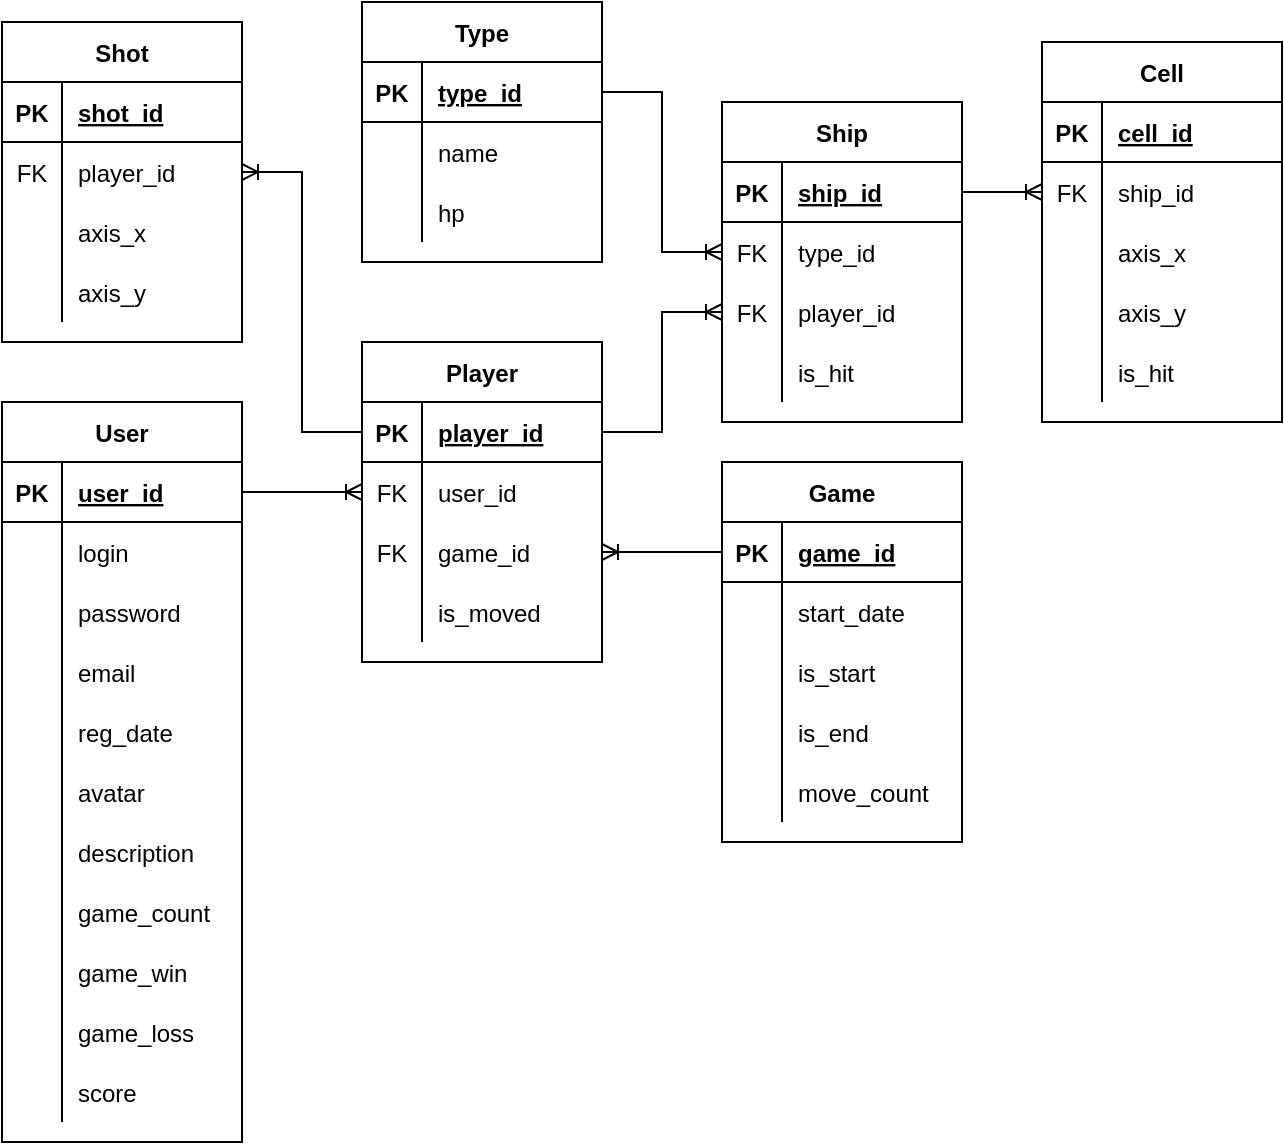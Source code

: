 <mxfile version="20.5.3" type="device"><diagram id="s3Os-HqO2yD-GWhvVBoa" name="Страница 1"><mxGraphModel dx="1422" dy="752" grid="1" gridSize="10" guides="1" tooltips="1" connect="1" arrows="1" fold="1" page="1" pageScale="1" pageWidth="827" pageHeight="1169" math="0" shadow="0"><root><mxCell id="0"/><mxCell id="1" parent="0"/><mxCell id="aZ4T5juPU48GetVAMlvS-1" value="User" style="shape=table;startSize=30;container=1;collapsible=1;childLayout=tableLayout;fixedRows=1;rowLines=0;fontStyle=1;align=center;resizeLast=1;" parent="1" vertex="1"><mxGeometry x="160" y="270" width="120" height="370" as="geometry"/></mxCell><mxCell id="aZ4T5juPU48GetVAMlvS-2" value="" style="shape=tableRow;horizontal=0;startSize=0;swimlaneHead=0;swimlaneBody=0;fillColor=none;collapsible=0;dropTarget=0;points=[[0,0.5],[1,0.5]];portConstraint=eastwest;top=0;left=0;right=0;bottom=1;" parent="aZ4T5juPU48GetVAMlvS-1" vertex="1"><mxGeometry y="30" width="120" height="30" as="geometry"/></mxCell><mxCell id="aZ4T5juPU48GetVAMlvS-3" value="PK" style="shape=partialRectangle;connectable=0;fillColor=none;top=0;left=0;bottom=0;right=0;fontStyle=1;overflow=hidden;" parent="aZ4T5juPU48GetVAMlvS-2" vertex="1"><mxGeometry width="30" height="30" as="geometry"><mxRectangle width="30" height="30" as="alternateBounds"/></mxGeometry></mxCell><mxCell id="aZ4T5juPU48GetVAMlvS-4" value="user_id" style="shape=partialRectangle;connectable=0;fillColor=none;top=0;left=0;bottom=0;right=0;align=left;spacingLeft=6;fontStyle=5;overflow=hidden;" parent="aZ4T5juPU48GetVAMlvS-2" vertex="1"><mxGeometry x="30" width="90" height="30" as="geometry"><mxRectangle width="90" height="30" as="alternateBounds"/></mxGeometry></mxCell><mxCell id="aZ4T5juPU48GetVAMlvS-5" value="" style="shape=tableRow;horizontal=0;startSize=0;swimlaneHead=0;swimlaneBody=0;fillColor=none;collapsible=0;dropTarget=0;points=[[0,0.5],[1,0.5]];portConstraint=eastwest;top=0;left=0;right=0;bottom=0;" parent="aZ4T5juPU48GetVAMlvS-1" vertex="1"><mxGeometry y="60" width="120" height="30" as="geometry"/></mxCell><mxCell id="aZ4T5juPU48GetVAMlvS-6" value="" style="shape=partialRectangle;connectable=0;fillColor=none;top=0;left=0;bottom=0;right=0;editable=1;overflow=hidden;" parent="aZ4T5juPU48GetVAMlvS-5" vertex="1"><mxGeometry width="30" height="30" as="geometry"><mxRectangle width="30" height="30" as="alternateBounds"/></mxGeometry></mxCell><mxCell id="aZ4T5juPU48GetVAMlvS-7" value="login" style="shape=partialRectangle;connectable=0;fillColor=none;top=0;left=0;bottom=0;right=0;align=left;spacingLeft=6;overflow=hidden;" parent="aZ4T5juPU48GetVAMlvS-5" vertex="1"><mxGeometry x="30" width="90" height="30" as="geometry"><mxRectangle width="90" height="30" as="alternateBounds"/></mxGeometry></mxCell><mxCell id="aZ4T5juPU48GetVAMlvS-8" value="" style="shape=tableRow;horizontal=0;startSize=0;swimlaneHead=0;swimlaneBody=0;fillColor=none;collapsible=0;dropTarget=0;points=[[0,0.5],[1,0.5]];portConstraint=eastwest;top=0;left=0;right=0;bottom=0;" parent="aZ4T5juPU48GetVAMlvS-1" vertex="1"><mxGeometry y="90" width="120" height="30" as="geometry"/></mxCell><mxCell id="aZ4T5juPU48GetVAMlvS-9" value="" style="shape=partialRectangle;connectable=0;fillColor=none;top=0;left=0;bottom=0;right=0;editable=1;overflow=hidden;" parent="aZ4T5juPU48GetVAMlvS-8" vertex="1"><mxGeometry width="30" height="30" as="geometry"><mxRectangle width="30" height="30" as="alternateBounds"/></mxGeometry></mxCell><mxCell id="aZ4T5juPU48GetVAMlvS-10" value="password" style="shape=partialRectangle;connectable=0;fillColor=none;top=0;left=0;bottom=0;right=0;align=left;spacingLeft=6;overflow=hidden;" parent="aZ4T5juPU48GetVAMlvS-8" vertex="1"><mxGeometry x="30" width="90" height="30" as="geometry"><mxRectangle width="90" height="30" as="alternateBounds"/></mxGeometry></mxCell><mxCell id="aZ4T5juPU48GetVAMlvS-11" value="" style="shape=tableRow;horizontal=0;startSize=0;swimlaneHead=0;swimlaneBody=0;fillColor=none;collapsible=0;dropTarget=0;points=[[0,0.5],[1,0.5]];portConstraint=eastwest;top=0;left=0;right=0;bottom=0;" parent="aZ4T5juPU48GetVAMlvS-1" vertex="1"><mxGeometry y="120" width="120" height="30" as="geometry"/></mxCell><mxCell id="aZ4T5juPU48GetVAMlvS-12" value="" style="shape=partialRectangle;connectable=0;fillColor=none;top=0;left=0;bottom=0;right=0;editable=1;overflow=hidden;" parent="aZ4T5juPU48GetVAMlvS-11" vertex="1"><mxGeometry width="30" height="30" as="geometry"><mxRectangle width="30" height="30" as="alternateBounds"/></mxGeometry></mxCell><mxCell id="aZ4T5juPU48GetVAMlvS-13" value="email" style="shape=partialRectangle;connectable=0;fillColor=none;top=0;left=0;bottom=0;right=0;align=left;spacingLeft=6;overflow=hidden;" parent="aZ4T5juPU48GetVAMlvS-11" vertex="1"><mxGeometry x="30" width="90" height="30" as="geometry"><mxRectangle width="90" height="30" as="alternateBounds"/></mxGeometry></mxCell><mxCell id="aZ4T5juPU48GetVAMlvS-20" value="" style="shape=tableRow;horizontal=0;startSize=0;swimlaneHead=0;swimlaneBody=0;fillColor=none;collapsible=0;dropTarget=0;points=[[0,0.5],[1,0.5]];portConstraint=eastwest;top=0;left=0;right=0;bottom=0;" parent="aZ4T5juPU48GetVAMlvS-1" vertex="1"><mxGeometry y="150" width="120" height="30" as="geometry"/></mxCell><mxCell id="aZ4T5juPU48GetVAMlvS-21" value="" style="shape=partialRectangle;connectable=0;fillColor=none;top=0;left=0;bottom=0;right=0;editable=1;overflow=hidden;" parent="aZ4T5juPU48GetVAMlvS-20" vertex="1"><mxGeometry width="30" height="30" as="geometry"><mxRectangle width="30" height="30" as="alternateBounds"/></mxGeometry></mxCell><mxCell id="aZ4T5juPU48GetVAMlvS-22" value="reg_date" style="shape=partialRectangle;connectable=0;fillColor=none;top=0;left=0;bottom=0;right=0;align=left;spacingLeft=6;overflow=hidden;" parent="aZ4T5juPU48GetVAMlvS-20" vertex="1"><mxGeometry x="30" width="90" height="30" as="geometry"><mxRectangle width="90" height="30" as="alternateBounds"/></mxGeometry></mxCell><mxCell id="aZ4T5juPU48GetVAMlvS-14" value="" style="shape=tableRow;horizontal=0;startSize=0;swimlaneHead=0;swimlaneBody=0;fillColor=none;collapsible=0;dropTarget=0;points=[[0,0.5],[1,0.5]];portConstraint=eastwest;top=0;left=0;right=0;bottom=0;" parent="aZ4T5juPU48GetVAMlvS-1" vertex="1"><mxGeometry y="180" width="120" height="30" as="geometry"/></mxCell><mxCell id="aZ4T5juPU48GetVAMlvS-15" value="" style="shape=partialRectangle;connectable=0;fillColor=none;top=0;left=0;bottom=0;right=0;editable=1;overflow=hidden;" parent="aZ4T5juPU48GetVAMlvS-14" vertex="1"><mxGeometry width="30" height="30" as="geometry"><mxRectangle width="30" height="30" as="alternateBounds"/></mxGeometry></mxCell><mxCell id="aZ4T5juPU48GetVAMlvS-16" value="avatar" style="shape=partialRectangle;connectable=0;fillColor=none;top=0;left=0;bottom=0;right=0;align=left;spacingLeft=6;overflow=hidden;" parent="aZ4T5juPU48GetVAMlvS-14" vertex="1"><mxGeometry x="30" width="90" height="30" as="geometry"><mxRectangle width="90" height="30" as="alternateBounds"/></mxGeometry></mxCell><mxCell id="aZ4T5juPU48GetVAMlvS-17" value="" style="shape=tableRow;horizontal=0;startSize=0;swimlaneHead=0;swimlaneBody=0;fillColor=none;collapsible=0;dropTarget=0;points=[[0,0.5],[1,0.5]];portConstraint=eastwest;top=0;left=0;right=0;bottom=0;" parent="aZ4T5juPU48GetVAMlvS-1" vertex="1"><mxGeometry y="210" width="120" height="30" as="geometry"/></mxCell><mxCell id="aZ4T5juPU48GetVAMlvS-18" value="" style="shape=partialRectangle;connectable=0;fillColor=none;top=0;left=0;bottom=0;right=0;editable=1;overflow=hidden;" parent="aZ4T5juPU48GetVAMlvS-17" vertex="1"><mxGeometry width="30" height="30" as="geometry"><mxRectangle width="30" height="30" as="alternateBounds"/></mxGeometry></mxCell><mxCell id="aZ4T5juPU48GetVAMlvS-19" value="description" style="shape=partialRectangle;connectable=0;fillColor=none;top=0;left=0;bottom=0;right=0;align=left;spacingLeft=6;overflow=hidden;" parent="aZ4T5juPU48GetVAMlvS-17" vertex="1"><mxGeometry x="30" width="90" height="30" as="geometry"><mxRectangle width="90" height="30" as="alternateBounds"/></mxGeometry></mxCell><mxCell id="aZ4T5juPU48GetVAMlvS-23" value="" style="shape=tableRow;horizontal=0;startSize=0;swimlaneHead=0;swimlaneBody=0;fillColor=none;collapsible=0;dropTarget=0;points=[[0,0.5],[1,0.5]];portConstraint=eastwest;top=0;left=0;right=0;bottom=0;" parent="aZ4T5juPU48GetVAMlvS-1" vertex="1"><mxGeometry y="240" width="120" height="30" as="geometry"/></mxCell><mxCell id="aZ4T5juPU48GetVAMlvS-24" value="" style="shape=partialRectangle;connectable=0;fillColor=none;top=0;left=0;bottom=0;right=0;editable=1;overflow=hidden;" parent="aZ4T5juPU48GetVAMlvS-23" vertex="1"><mxGeometry width="30" height="30" as="geometry"><mxRectangle width="30" height="30" as="alternateBounds"/></mxGeometry></mxCell><mxCell id="aZ4T5juPU48GetVAMlvS-25" value="game_count" style="shape=partialRectangle;connectable=0;fillColor=none;top=0;left=0;bottom=0;right=0;align=left;spacingLeft=6;overflow=hidden;" parent="aZ4T5juPU48GetVAMlvS-23" vertex="1"><mxGeometry x="30" width="90" height="30" as="geometry"><mxRectangle width="90" height="30" as="alternateBounds"/></mxGeometry></mxCell><mxCell id="aZ4T5juPU48GetVAMlvS-26" value="" style="shape=tableRow;horizontal=0;startSize=0;swimlaneHead=0;swimlaneBody=0;fillColor=none;collapsible=0;dropTarget=0;points=[[0,0.5],[1,0.5]];portConstraint=eastwest;top=0;left=0;right=0;bottom=0;" parent="aZ4T5juPU48GetVAMlvS-1" vertex="1"><mxGeometry y="270" width="120" height="30" as="geometry"/></mxCell><mxCell id="aZ4T5juPU48GetVAMlvS-27" value="" style="shape=partialRectangle;connectable=0;fillColor=none;top=0;left=0;bottom=0;right=0;editable=1;overflow=hidden;" parent="aZ4T5juPU48GetVAMlvS-26" vertex="1"><mxGeometry width="30" height="30" as="geometry"><mxRectangle width="30" height="30" as="alternateBounds"/></mxGeometry></mxCell><mxCell id="aZ4T5juPU48GetVAMlvS-28" value="game_win" style="shape=partialRectangle;connectable=0;fillColor=none;top=0;left=0;bottom=0;right=0;align=left;spacingLeft=6;overflow=hidden;" parent="aZ4T5juPU48GetVAMlvS-26" vertex="1"><mxGeometry x="30" width="90" height="30" as="geometry"><mxRectangle width="90" height="30" as="alternateBounds"/></mxGeometry></mxCell><mxCell id="aZ4T5juPU48GetVAMlvS-29" value="" style="shape=tableRow;horizontal=0;startSize=0;swimlaneHead=0;swimlaneBody=0;fillColor=none;collapsible=0;dropTarget=0;points=[[0,0.5],[1,0.5]];portConstraint=eastwest;top=0;left=0;right=0;bottom=0;" parent="aZ4T5juPU48GetVAMlvS-1" vertex="1"><mxGeometry y="300" width="120" height="30" as="geometry"/></mxCell><mxCell id="aZ4T5juPU48GetVAMlvS-30" value="" style="shape=partialRectangle;connectable=0;fillColor=none;top=0;left=0;bottom=0;right=0;editable=1;overflow=hidden;" parent="aZ4T5juPU48GetVAMlvS-29" vertex="1"><mxGeometry width="30" height="30" as="geometry"><mxRectangle width="30" height="30" as="alternateBounds"/></mxGeometry></mxCell><mxCell id="aZ4T5juPU48GetVAMlvS-31" value="game_loss" style="shape=partialRectangle;connectable=0;fillColor=none;top=0;left=0;bottom=0;right=0;align=left;spacingLeft=6;overflow=hidden;" parent="aZ4T5juPU48GetVAMlvS-29" vertex="1"><mxGeometry x="30" width="90" height="30" as="geometry"><mxRectangle width="90" height="30" as="alternateBounds"/></mxGeometry></mxCell><mxCell id="aZ4T5juPU48GetVAMlvS-32" value="" style="shape=tableRow;horizontal=0;startSize=0;swimlaneHead=0;swimlaneBody=0;fillColor=none;collapsible=0;dropTarget=0;points=[[0,0.5],[1,0.5]];portConstraint=eastwest;top=0;left=0;right=0;bottom=0;" parent="aZ4T5juPU48GetVAMlvS-1" vertex="1"><mxGeometry y="330" width="120" height="30" as="geometry"/></mxCell><mxCell id="aZ4T5juPU48GetVAMlvS-33" value="" style="shape=partialRectangle;connectable=0;fillColor=none;top=0;left=0;bottom=0;right=0;editable=1;overflow=hidden;" parent="aZ4T5juPU48GetVAMlvS-32" vertex="1"><mxGeometry width="30" height="30" as="geometry"><mxRectangle width="30" height="30" as="alternateBounds"/></mxGeometry></mxCell><mxCell id="aZ4T5juPU48GetVAMlvS-34" value="score" style="shape=partialRectangle;connectable=0;fillColor=none;top=0;left=0;bottom=0;right=0;align=left;spacingLeft=6;overflow=hidden;" parent="aZ4T5juPU48GetVAMlvS-32" vertex="1"><mxGeometry x="30" width="90" height="30" as="geometry"><mxRectangle width="90" height="30" as="alternateBounds"/></mxGeometry></mxCell><mxCell id="aZ4T5juPU48GetVAMlvS-41" value="Game" style="shape=table;startSize=30;container=1;collapsible=1;childLayout=tableLayout;fixedRows=1;rowLines=0;fontStyle=1;align=center;resizeLast=1;" parent="1" vertex="1"><mxGeometry x="520" y="300" width="120" height="190" as="geometry"/></mxCell><mxCell id="aZ4T5juPU48GetVAMlvS-42" value="" style="shape=tableRow;horizontal=0;startSize=0;swimlaneHead=0;swimlaneBody=0;fillColor=none;collapsible=0;dropTarget=0;points=[[0,0.5],[1,0.5]];portConstraint=eastwest;top=0;left=0;right=0;bottom=1;" parent="aZ4T5juPU48GetVAMlvS-41" vertex="1"><mxGeometry y="30" width="120" height="30" as="geometry"/></mxCell><mxCell id="aZ4T5juPU48GetVAMlvS-43" value="PK" style="shape=partialRectangle;connectable=0;fillColor=none;top=0;left=0;bottom=0;right=0;fontStyle=1;overflow=hidden;" parent="aZ4T5juPU48GetVAMlvS-42" vertex="1"><mxGeometry width="30" height="30" as="geometry"><mxRectangle width="30" height="30" as="alternateBounds"/></mxGeometry></mxCell><mxCell id="aZ4T5juPU48GetVAMlvS-44" value="game_id" style="shape=partialRectangle;connectable=0;fillColor=none;top=0;left=0;bottom=0;right=0;align=left;spacingLeft=6;fontStyle=5;overflow=hidden;" parent="aZ4T5juPU48GetVAMlvS-42" vertex="1"><mxGeometry x="30" width="90" height="30" as="geometry"><mxRectangle width="90" height="30" as="alternateBounds"/></mxGeometry></mxCell><mxCell id="aZ4T5juPU48GetVAMlvS-45" value="" style="shape=tableRow;horizontal=0;startSize=0;swimlaneHead=0;swimlaneBody=0;fillColor=none;collapsible=0;dropTarget=0;points=[[0,0.5],[1,0.5]];portConstraint=eastwest;top=0;left=0;right=0;bottom=0;" parent="aZ4T5juPU48GetVAMlvS-41" vertex="1"><mxGeometry y="60" width="120" height="30" as="geometry"/></mxCell><mxCell id="aZ4T5juPU48GetVAMlvS-46" value="" style="shape=partialRectangle;connectable=0;fillColor=none;top=0;left=0;bottom=0;right=0;editable=1;overflow=hidden;" parent="aZ4T5juPU48GetVAMlvS-45" vertex="1"><mxGeometry width="30" height="30" as="geometry"><mxRectangle width="30" height="30" as="alternateBounds"/></mxGeometry></mxCell><mxCell id="aZ4T5juPU48GetVAMlvS-47" value="start_date" style="shape=partialRectangle;connectable=0;fillColor=none;top=0;left=0;bottom=0;right=0;align=left;spacingLeft=6;overflow=hidden;" parent="aZ4T5juPU48GetVAMlvS-45" vertex="1"><mxGeometry x="30" width="90" height="30" as="geometry"><mxRectangle width="90" height="30" as="alternateBounds"/></mxGeometry></mxCell><mxCell id="cAni9nfNzKdTfFR3JqE5-1" value="" style="shape=tableRow;horizontal=0;startSize=0;swimlaneHead=0;swimlaneBody=0;fillColor=none;collapsible=0;dropTarget=0;points=[[0,0.5],[1,0.5]];portConstraint=eastwest;top=0;left=0;right=0;bottom=0;" vertex="1" parent="aZ4T5juPU48GetVAMlvS-41"><mxGeometry y="90" width="120" height="30" as="geometry"/></mxCell><mxCell id="cAni9nfNzKdTfFR3JqE5-2" value="" style="shape=partialRectangle;connectable=0;fillColor=none;top=0;left=0;bottom=0;right=0;editable=1;overflow=hidden;" vertex="1" parent="cAni9nfNzKdTfFR3JqE5-1"><mxGeometry width="30" height="30" as="geometry"><mxRectangle width="30" height="30" as="alternateBounds"/></mxGeometry></mxCell><mxCell id="cAni9nfNzKdTfFR3JqE5-3" value="is_start" style="shape=partialRectangle;connectable=0;fillColor=none;top=0;left=0;bottom=0;right=0;align=left;spacingLeft=6;overflow=hidden;" vertex="1" parent="cAni9nfNzKdTfFR3JqE5-1"><mxGeometry x="30" width="90" height="30" as="geometry"><mxRectangle width="90" height="30" as="alternateBounds"/></mxGeometry></mxCell><mxCell id="cAni9nfNzKdTfFR3JqE5-4" value="" style="shape=tableRow;horizontal=0;startSize=0;swimlaneHead=0;swimlaneBody=0;fillColor=none;collapsible=0;dropTarget=0;points=[[0,0.5],[1,0.5]];portConstraint=eastwest;top=0;left=0;right=0;bottom=0;" vertex="1" parent="aZ4T5juPU48GetVAMlvS-41"><mxGeometry y="120" width="120" height="30" as="geometry"/></mxCell><mxCell id="cAni9nfNzKdTfFR3JqE5-5" value="" style="shape=partialRectangle;connectable=0;fillColor=none;top=0;left=0;bottom=0;right=0;editable=1;overflow=hidden;" vertex="1" parent="cAni9nfNzKdTfFR3JqE5-4"><mxGeometry width="30" height="30" as="geometry"><mxRectangle width="30" height="30" as="alternateBounds"/></mxGeometry></mxCell><mxCell id="cAni9nfNzKdTfFR3JqE5-6" value="is_end" style="shape=partialRectangle;connectable=0;fillColor=none;top=0;left=0;bottom=0;right=0;align=left;spacingLeft=6;overflow=hidden;" vertex="1" parent="cAni9nfNzKdTfFR3JqE5-4"><mxGeometry x="30" width="90" height="30" as="geometry"><mxRectangle width="90" height="30" as="alternateBounds"/></mxGeometry></mxCell><mxCell id="aZ4T5juPU48GetVAMlvS-48" value="" style="shape=tableRow;horizontal=0;startSize=0;swimlaneHead=0;swimlaneBody=0;fillColor=none;collapsible=0;dropTarget=0;points=[[0,0.5],[1,0.5]];portConstraint=eastwest;top=0;left=0;right=0;bottom=0;" parent="aZ4T5juPU48GetVAMlvS-41" vertex="1"><mxGeometry y="150" width="120" height="30" as="geometry"/></mxCell><mxCell id="aZ4T5juPU48GetVAMlvS-49" value="" style="shape=partialRectangle;connectable=0;fillColor=none;top=0;left=0;bottom=0;right=0;editable=1;overflow=hidden;" parent="aZ4T5juPU48GetVAMlvS-48" vertex="1"><mxGeometry width="30" height="30" as="geometry"><mxRectangle width="30" height="30" as="alternateBounds"/></mxGeometry></mxCell><mxCell id="aZ4T5juPU48GetVAMlvS-50" value="move_count" style="shape=partialRectangle;connectable=0;fillColor=none;top=0;left=0;bottom=0;right=0;align=left;spacingLeft=6;overflow=hidden;" parent="aZ4T5juPU48GetVAMlvS-48" vertex="1"><mxGeometry x="30" width="90" height="30" as="geometry"><mxRectangle width="90" height="30" as="alternateBounds"/></mxGeometry></mxCell><mxCell id="aZ4T5juPU48GetVAMlvS-54" value="Player" style="shape=table;startSize=30;container=1;collapsible=1;childLayout=tableLayout;fixedRows=1;rowLines=0;fontStyle=1;align=center;resizeLast=1;" parent="1" vertex="1"><mxGeometry x="340" y="240" width="120" height="160" as="geometry"/></mxCell><mxCell id="aZ4T5juPU48GetVAMlvS-55" value="" style="shape=tableRow;horizontal=0;startSize=0;swimlaneHead=0;swimlaneBody=0;fillColor=none;collapsible=0;dropTarget=0;points=[[0,0.5],[1,0.5]];portConstraint=eastwest;top=0;left=0;right=0;bottom=1;" parent="aZ4T5juPU48GetVAMlvS-54" vertex="1"><mxGeometry y="30" width="120" height="30" as="geometry"/></mxCell><mxCell id="aZ4T5juPU48GetVAMlvS-56" value="PK" style="shape=partialRectangle;connectable=0;fillColor=none;top=0;left=0;bottom=0;right=0;fontStyle=1;overflow=hidden;" parent="aZ4T5juPU48GetVAMlvS-55" vertex="1"><mxGeometry width="30" height="30" as="geometry"><mxRectangle width="30" height="30" as="alternateBounds"/></mxGeometry></mxCell><mxCell id="aZ4T5juPU48GetVAMlvS-57" value="player_id" style="shape=partialRectangle;connectable=0;fillColor=none;top=0;left=0;bottom=0;right=0;align=left;spacingLeft=6;fontStyle=5;overflow=hidden;" parent="aZ4T5juPU48GetVAMlvS-55" vertex="1"><mxGeometry x="30" width="90" height="30" as="geometry"><mxRectangle width="90" height="30" as="alternateBounds"/></mxGeometry></mxCell><mxCell id="aZ4T5juPU48GetVAMlvS-58" value="" style="shape=tableRow;horizontal=0;startSize=0;swimlaneHead=0;swimlaneBody=0;fillColor=none;collapsible=0;dropTarget=0;points=[[0,0.5],[1,0.5]];portConstraint=eastwest;top=0;left=0;right=0;bottom=0;" parent="aZ4T5juPU48GetVAMlvS-54" vertex="1"><mxGeometry y="60" width="120" height="30" as="geometry"/></mxCell><mxCell id="aZ4T5juPU48GetVAMlvS-59" value="FK" style="shape=partialRectangle;connectable=0;fillColor=none;top=0;left=0;bottom=0;right=0;editable=1;overflow=hidden;" parent="aZ4T5juPU48GetVAMlvS-58" vertex="1"><mxGeometry width="30" height="30" as="geometry"><mxRectangle width="30" height="30" as="alternateBounds"/></mxGeometry></mxCell><mxCell id="aZ4T5juPU48GetVAMlvS-60" value="user_id" style="shape=partialRectangle;connectable=0;fillColor=none;top=0;left=0;bottom=0;right=0;align=left;spacingLeft=6;overflow=hidden;" parent="aZ4T5juPU48GetVAMlvS-58" vertex="1"><mxGeometry x="30" width="90" height="30" as="geometry"><mxRectangle width="90" height="30" as="alternateBounds"/></mxGeometry></mxCell><mxCell id="aZ4T5juPU48GetVAMlvS-61" value="" style="shape=tableRow;horizontal=0;startSize=0;swimlaneHead=0;swimlaneBody=0;fillColor=none;collapsible=0;dropTarget=0;points=[[0,0.5],[1,0.5]];portConstraint=eastwest;top=0;left=0;right=0;bottom=0;" parent="aZ4T5juPU48GetVAMlvS-54" vertex="1"><mxGeometry y="90" width="120" height="30" as="geometry"/></mxCell><mxCell id="aZ4T5juPU48GetVAMlvS-62" value="FK" style="shape=partialRectangle;connectable=0;fillColor=none;top=0;left=0;bottom=0;right=0;editable=1;overflow=hidden;" parent="aZ4T5juPU48GetVAMlvS-61" vertex="1"><mxGeometry width="30" height="30" as="geometry"><mxRectangle width="30" height="30" as="alternateBounds"/></mxGeometry></mxCell><mxCell id="aZ4T5juPU48GetVAMlvS-63" value="game_id" style="shape=partialRectangle;connectable=0;fillColor=none;top=0;left=0;bottom=0;right=0;align=left;spacingLeft=6;overflow=hidden;" parent="aZ4T5juPU48GetVAMlvS-61" vertex="1"><mxGeometry x="30" width="90" height="30" as="geometry"><mxRectangle width="90" height="30" as="alternateBounds"/></mxGeometry></mxCell><mxCell id="aZ4T5juPU48GetVAMlvS-64" value="" style="shape=tableRow;horizontal=0;startSize=0;swimlaneHead=0;swimlaneBody=0;fillColor=none;collapsible=0;dropTarget=0;points=[[0,0.5],[1,0.5]];portConstraint=eastwest;top=0;left=0;right=0;bottom=0;" parent="aZ4T5juPU48GetVAMlvS-54" vertex="1"><mxGeometry y="120" width="120" height="30" as="geometry"/></mxCell><mxCell id="aZ4T5juPU48GetVAMlvS-65" value="" style="shape=partialRectangle;connectable=0;fillColor=none;top=0;left=0;bottom=0;right=0;editable=1;overflow=hidden;" parent="aZ4T5juPU48GetVAMlvS-64" vertex="1"><mxGeometry width="30" height="30" as="geometry"><mxRectangle width="30" height="30" as="alternateBounds"/></mxGeometry></mxCell><mxCell id="aZ4T5juPU48GetVAMlvS-66" value="is_moved" style="shape=partialRectangle;connectable=0;fillColor=none;top=0;left=0;bottom=0;right=0;align=left;spacingLeft=6;overflow=hidden;" parent="aZ4T5juPU48GetVAMlvS-64" vertex="1"><mxGeometry x="30" width="90" height="30" as="geometry"><mxRectangle width="90" height="30" as="alternateBounds"/></mxGeometry></mxCell><mxCell id="aZ4T5juPU48GetVAMlvS-67" value="" style="edgeStyle=entityRelationEdgeStyle;fontSize=12;html=1;endArrow=ERoneToMany;rounded=0;" parent="1" source="aZ4T5juPU48GetVAMlvS-2" target="aZ4T5juPU48GetVAMlvS-58" edge="1"><mxGeometry width="100" height="100" relative="1" as="geometry"><mxPoint x="360" y="430" as="sourcePoint"/><mxPoint x="460" y="330" as="targetPoint"/></mxGeometry></mxCell><mxCell id="aZ4T5juPU48GetVAMlvS-68" value="" style="edgeStyle=entityRelationEdgeStyle;fontSize=12;html=1;endArrow=ERoneToMany;rounded=0;" parent="1" source="aZ4T5juPU48GetVAMlvS-42" target="aZ4T5juPU48GetVAMlvS-61" edge="1"><mxGeometry width="100" height="100" relative="1" as="geometry"><mxPoint x="330" y="430" as="sourcePoint"/><mxPoint x="430" y="330" as="targetPoint"/></mxGeometry></mxCell><mxCell id="aZ4T5juPU48GetVAMlvS-69" value="Ship" style="shape=table;startSize=30;container=1;collapsible=1;childLayout=tableLayout;fixedRows=1;rowLines=0;fontStyle=1;align=center;resizeLast=1;" parent="1" vertex="1"><mxGeometry x="520" y="120" width="120" height="160" as="geometry"/></mxCell><mxCell id="aZ4T5juPU48GetVAMlvS-70" value="" style="shape=tableRow;horizontal=0;startSize=0;swimlaneHead=0;swimlaneBody=0;fillColor=none;collapsible=0;dropTarget=0;points=[[0,0.5],[1,0.5]];portConstraint=eastwest;top=0;left=0;right=0;bottom=1;" parent="aZ4T5juPU48GetVAMlvS-69" vertex="1"><mxGeometry y="30" width="120" height="30" as="geometry"/></mxCell><mxCell id="aZ4T5juPU48GetVAMlvS-71" value="PK" style="shape=partialRectangle;connectable=0;fillColor=none;top=0;left=0;bottom=0;right=0;fontStyle=1;overflow=hidden;" parent="aZ4T5juPU48GetVAMlvS-70" vertex="1"><mxGeometry width="30" height="30" as="geometry"><mxRectangle width="30" height="30" as="alternateBounds"/></mxGeometry></mxCell><mxCell id="aZ4T5juPU48GetVAMlvS-72" value="ship_id" style="shape=partialRectangle;connectable=0;fillColor=none;top=0;left=0;bottom=0;right=0;align=left;spacingLeft=6;fontStyle=5;overflow=hidden;" parent="aZ4T5juPU48GetVAMlvS-70" vertex="1"><mxGeometry x="30" width="90" height="30" as="geometry"><mxRectangle width="90" height="30" as="alternateBounds"/></mxGeometry></mxCell><mxCell id="aZ4T5juPU48GetVAMlvS-73" value="" style="shape=tableRow;horizontal=0;startSize=0;swimlaneHead=0;swimlaneBody=0;fillColor=none;collapsible=0;dropTarget=0;points=[[0,0.5],[1,0.5]];portConstraint=eastwest;top=0;left=0;right=0;bottom=0;" parent="aZ4T5juPU48GetVAMlvS-69" vertex="1"><mxGeometry y="60" width="120" height="30" as="geometry"/></mxCell><mxCell id="aZ4T5juPU48GetVAMlvS-74" value="FK" style="shape=partialRectangle;connectable=0;fillColor=none;top=0;left=0;bottom=0;right=0;editable=1;overflow=hidden;" parent="aZ4T5juPU48GetVAMlvS-73" vertex="1"><mxGeometry width="30" height="30" as="geometry"><mxRectangle width="30" height="30" as="alternateBounds"/></mxGeometry></mxCell><mxCell id="aZ4T5juPU48GetVAMlvS-75" value="type_id" style="shape=partialRectangle;connectable=0;fillColor=none;top=0;left=0;bottom=0;right=0;align=left;spacingLeft=6;overflow=hidden;" parent="aZ4T5juPU48GetVAMlvS-73" vertex="1"><mxGeometry x="30" width="90" height="30" as="geometry"><mxRectangle width="90" height="30" as="alternateBounds"/></mxGeometry></mxCell><mxCell id="aZ4T5juPU48GetVAMlvS-76" value="" style="shape=tableRow;horizontal=0;startSize=0;swimlaneHead=0;swimlaneBody=0;fillColor=none;collapsible=0;dropTarget=0;points=[[0,0.5],[1,0.5]];portConstraint=eastwest;top=0;left=0;right=0;bottom=0;" parent="aZ4T5juPU48GetVAMlvS-69" vertex="1"><mxGeometry y="90" width="120" height="30" as="geometry"/></mxCell><mxCell id="aZ4T5juPU48GetVAMlvS-77" value="FK" style="shape=partialRectangle;connectable=0;fillColor=none;top=0;left=0;bottom=0;right=0;editable=1;overflow=hidden;" parent="aZ4T5juPU48GetVAMlvS-76" vertex="1"><mxGeometry width="30" height="30" as="geometry"><mxRectangle width="30" height="30" as="alternateBounds"/></mxGeometry></mxCell><mxCell id="aZ4T5juPU48GetVAMlvS-78" value="player_id" style="shape=partialRectangle;connectable=0;fillColor=none;top=0;left=0;bottom=0;right=0;align=left;spacingLeft=6;overflow=hidden;" parent="aZ4T5juPU48GetVAMlvS-76" vertex="1"><mxGeometry x="30" width="90" height="30" as="geometry"><mxRectangle width="90" height="30" as="alternateBounds"/></mxGeometry></mxCell><mxCell id="aZ4T5juPU48GetVAMlvS-134" value="" style="shape=tableRow;horizontal=0;startSize=0;swimlaneHead=0;swimlaneBody=0;fillColor=none;collapsible=0;dropTarget=0;points=[[0,0.5],[1,0.5]];portConstraint=eastwest;top=0;left=0;right=0;bottom=0;" parent="aZ4T5juPU48GetVAMlvS-69" vertex="1"><mxGeometry y="120" width="120" height="30" as="geometry"/></mxCell><mxCell id="aZ4T5juPU48GetVAMlvS-135" value="" style="shape=partialRectangle;connectable=0;fillColor=none;top=0;left=0;bottom=0;right=0;editable=1;overflow=hidden;" parent="aZ4T5juPU48GetVAMlvS-134" vertex="1"><mxGeometry width="30" height="30" as="geometry"><mxRectangle width="30" height="30" as="alternateBounds"/></mxGeometry></mxCell><mxCell id="aZ4T5juPU48GetVAMlvS-136" value="is_hit" style="shape=partialRectangle;connectable=0;fillColor=none;top=0;left=0;bottom=0;right=0;align=left;spacingLeft=6;overflow=hidden;" parent="aZ4T5juPU48GetVAMlvS-134" vertex="1"><mxGeometry x="30" width="90" height="30" as="geometry"><mxRectangle width="90" height="30" as="alternateBounds"/></mxGeometry></mxCell><mxCell id="aZ4T5juPU48GetVAMlvS-82" value="Type" style="shape=table;startSize=30;container=1;collapsible=1;childLayout=tableLayout;fixedRows=1;rowLines=0;fontStyle=1;align=center;resizeLast=1;" parent="1" vertex="1"><mxGeometry x="340" y="70" width="120" height="130" as="geometry"/></mxCell><mxCell id="aZ4T5juPU48GetVAMlvS-83" value="" style="shape=tableRow;horizontal=0;startSize=0;swimlaneHead=0;swimlaneBody=0;fillColor=none;collapsible=0;dropTarget=0;points=[[0,0.5],[1,0.5]];portConstraint=eastwest;top=0;left=0;right=0;bottom=1;" parent="aZ4T5juPU48GetVAMlvS-82" vertex="1"><mxGeometry y="30" width="120" height="30" as="geometry"/></mxCell><mxCell id="aZ4T5juPU48GetVAMlvS-84" value="PK" style="shape=partialRectangle;connectable=0;fillColor=none;top=0;left=0;bottom=0;right=0;fontStyle=1;overflow=hidden;" parent="aZ4T5juPU48GetVAMlvS-83" vertex="1"><mxGeometry width="30" height="30" as="geometry"><mxRectangle width="30" height="30" as="alternateBounds"/></mxGeometry></mxCell><mxCell id="aZ4T5juPU48GetVAMlvS-85" value="type_id" style="shape=partialRectangle;connectable=0;fillColor=none;top=0;left=0;bottom=0;right=0;align=left;spacingLeft=6;fontStyle=5;overflow=hidden;" parent="aZ4T5juPU48GetVAMlvS-83" vertex="1"><mxGeometry x="30" width="90" height="30" as="geometry"><mxRectangle width="90" height="30" as="alternateBounds"/></mxGeometry></mxCell><mxCell id="aZ4T5juPU48GetVAMlvS-86" value="" style="shape=tableRow;horizontal=0;startSize=0;swimlaneHead=0;swimlaneBody=0;fillColor=none;collapsible=0;dropTarget=0;points=[[0,0.5],[1,0.5]];portConstraint=eastwest;top=0;left=0;right=0;bottom=0;" parent="aZ4T5juPU48GetVAMlvS-82" vertex="1"><mxGeometry y="60" width="120" height="30" as="geometry"/></mxCell><mxCell id="aZ4T5juPU48GetVAMlvS-87" value="" style="shape=partialRectangle;connectable=0;fillColor=none;top=0;left=0;bottom=0;right=0;editable=1;overflow=hidden;" parent="aZ4T5juPU48GetVAMlvS-86" vertex="1"><mxGeometry width="30" height="30" as="geometry"><mxRectangle width="30" height="30" as="alternateBounds"/></mxGeometry></mxCell><mxCell id="aZ4T5juPU48GetVAMlvS-88" value="name" style="shape=partialRectangle;connectable=0;fillColor=none;top=0;left=0;bottom=0;right=0;align=left;spacingLeft=6;overflow=hidden;" parent="aZ4T5juPU48GetVAMlvS-86" vertex="1"><mxGeometry x="30" width="90" height="30" as="geometry"><mxRectangle width="90" height="30" as="alternateBounds"/></mxGeometry></mxCell><mxCell id="aZ4T5juPU48GetVAMlvS-89" value="" style="shape=tableRow;horizontal=0;startSize=0;swimlaneHead=0;swimlaneBody=0;fillColor=none;collapsible=0;dropTarget=0;points=[[0,0.5],[1,0.5]];portConstraint=eastwest;top=0;left=0;right=0;bottom=0;" parent="aZ4T5juPU48GetVAMlvS-82" vertex="1"><mxGeometry y="90" width="120" height="30" as="geometry"/></mxCell><mxCell id="aZ4T5juPU48GetVAMlvS-90" value="" style="shape=partialRectangle;connectable=0;fillColor=none;top=0;left=0;bottom=0;right=0;editable=1;overflow=hidden;" parent="aZ4T5juPU48GetVAMlvS-89" vertex="1"><mxGeometry width="30" height="30" as="geometry"><mxRectangle width="30" height="30" as="alternateBounds"/></mxGeometry></mxCell><mxCell id="aZ4T5juPU48GetVAMlvS-91" value="hp" style="shape=partialRectangle;connectable=0;fillColor=none;top=0;left=0;bottom=0;right=0;align=left;spacingLeft=6;overflow=hidden;" parent="aZ4T5juPU48GetVAMlvS-89" vertex="1"><mxGeometry x="30" width="90" height="30" as="geometry"><mxRectangle width="90" height="30" as="alternateBounds"/></mxGeometry></mxCell><mxCell id="aZ4T5juPU48GetVAMlvS-95" value="" style="edgeStyle=entityRelationEdgeStyle;fontSize=12;html=1;endArrow=ERoneToMany;rounded=0;" parent="1" source="aZ4T5juPU48GetVAMlvS-55" target="aZ4T5juPU48GetVAMlvS-76" edge="1"><mxGeometry width="100" height="100" relative="1" as="geometry"><mxPoint x="540" y="770" as="sourcePoint"/><mxPoint x="610" y="710" as="targetPoint"/></mxGeometry></mxCell><mxCell id="aZ4T5juPU48GetVAMlvS-96" value="" style="edgeStyle=entityRelationEdgeStyle;fontSize=12;html=1;endArrow=ERoneToMany;rounded=0;" parent="1" source="aZ4T5juPU48GetVAMlvS-83" target="aZ4T5juPU48GetVAMlvS-73" edge="1"><mxGeometry width="100" height="100" relative="1" as="geometry"><mxPoint x="710" y="550" as="sourcePoint"/><mxPoint x="770" y="800" as="targetPoint"/></mxGeometry></mxCell><mxCell id="aZ4T5juPU48GetVAMlvS-97" value="Cell" style="shape=table;startSize=30;container=1;collapsible=1;childLayout=tableLayout;fixedRows=1;rowLines=0;fontStyle=1;align=center;resizeLast=1;" parent="1" vertex="1"><mxGeometry x="680" y="90" width="120" height="190" as="geometry"/></mxCell><mxCell id="aZ4T5juPU48GetVAMlvS-98" value="" style="shape=tableRow;horizontal=0;startSize=0;swimlaneHead=0;swimlaneBody=0;fillColor=none;collapsible=0;dropTarget=0;points=[[0,0.5],[1,0.5]];portConstraint=eastwest;top=0;left=0;right=0;bottom=1;" parent="aZ4T5juPU48GetVAMlvS-97" vertex="1"><mxGeometry y="30" width="120" height="30" as="geometry"/></mxCell><mxCell id="aZ4T5juPU48GetVAMlvS-99" value="PK" style="shape=partialRectangle;connectable=0;fillColor=none;top=0;left=0;bottom=0;right=0;fontStyle=1;overflow=hidden;" parent="aZ4T5juPU48GetVAMlvS-98" vertex="1"><mxGeometry width="30" height="30" as="geometry"><mxRectangle width="30" height="30" as="alternateBounds"/></mxGeometry></mxCell><mxCell id="aZ4T5juPU48GetVAMlvS-100" value="cell_id" style="shape=partialRectangle;connectable=0;fillColor=none;top=0;left=0;bottom=0;right=0;align=left;spacingLeft=6;fontStyle=5;overflow=hidden;" parent="aZ4T5juPU48GetVAMlvS-98" vertex="1"><mxGeometry x="30" width="90" height="30" as="geometry"><mxRectangle width="90" height="30" as="alternateBounds"/></mxGeometry></mxCell><mxCell id="aZ4T5juPU48GetVAMlvS-101" value="" style="shape=tableRow;horizontal=0;startSize=0;swimlaneHead=0;swimlaneBody=0;fillColor=none;collapsible=0;dropTarget=0;points=[[0,0.5],[1,0.5]];portConstraint=eastwest;top=0;left=0;right=0;bottom=0;" parent="aZ4T5juPU48GetVAMlvS-97" vertex="1"><mxGeometry y="60" width="120" height="30" as="geometry"/></mxCell><mxCell id="aZ4T5juPU48GetVAMlvS-102" value="FK" style="shape=partialRectangle;connectable=0;fillColor=none;top=0;left=0;bottom=0;right=0;editable=1;overflow=hidden;" parent="aZ4T5juPU48GetVAMlvS-101" vertex="1"><mxGeometry width="30" height="30" as="geometry"><mxRectangle width="30" height="30" as="alternateBounds"/></mxGeometry></mxCell><mxCell id="aZ4T5juPU48GetVAMlvS-103" value="ship_id" style="shape=partialRectangle;connectable=0;fillColor=none;top=0;left=0;bottom=0;right=0;align=left;spacingLeft=6;overflow=hidden;" parent="aZ4T5juPU48GetVAMlvS-101" vertex="1"><mxGeometry x="30" width="90" height="30" as="geometry"><mxRectangle width="90" height="30" as="alternateBounds"/></mxGeometry></mxCell><mxCell id="aZ4T5juPU48GetVAMlvS-125" value="" style="shape=tableRow;horizontal=0;startSize=0;swimlaneHead=0;swimlaneBody=0;fillColor=none;collapsible=0;dropTarget=0;points=[[0,0.5],[1,0.5]];portConstraint=eastwest;top=0;left=0;right=0;bottom=0;" parent="aZ4T5juPU48GetVAMlvS-97" vertex="1"><mxGeometry y="90" width="120" height="30" as="geometry"/></mxCell><mxCell id="aZ4T5juPU48GetVAMlvS-126" value="" style="shape=partialRectangle;connectable=0;fillColor=none;top=0;left=0;bottom=0;right=0;editable=1;overflow=hidden;" parent="aZ4T5juPU48GetVAMlvS-125" vertex="1"><mxGeometry width="30" height="30" as="geometry"><mxRectangle width="30" height="30" as="alternateBounds"/></mxGeometry></mxCell><mxCell id="aZ4T5juPU48GetVAMlvS-127" value="axis_x" style="shape=partialRectangle;connectable=0;fillColor=none;top=0;left=0;bottom=0;right=0;align=left;spacingLeft=6;overflow=hidden;" parent="aZ4T5juPU48GetVAMlvS-125" vertex="1"><mxGeometry x="30" width="90" height="30" as="geometry"><mxRectangle width="90" height="30" as="alternateBounds"/></mxGeometry></mxCell><mxCell id="aZ4T5juPU48GetVAMlvS-128" value="" style="shape=tableRow;horizontal=0;startSize=0;swimlaneHead=0;swimlaneBody=0;fillColor=none;collapsible=0;dropTarget=0;points=[[0,0.5],[1,0.5]];portConstraint=eastwest;top=0;left=0;right=0;bottom=0;" parent="aZ4T5juPU48GetVAMlvS-97" vertex="1"><mxGeometry y="120" width="120" height="30" as="geometry"/></mxCell><mxCell id="aZ4T5juPU48GetVAMlvS-129" value="" style="shape=partialRectangle;connectable=0;fillColor=none;top=0;left=0;bottom=0;right=0;editable=1;overflow=hidden;" parent="aZ4T5juPU48GetVAMlvS-128" vertex="1"><mxGeometry width="30" height="30" as="geometry"><mxRectangle width="30" height="30" as="alternateBounds"/></mxGeometry></mxCell><mxCell id="aZ4T5juPU48GetVAMlvS-130" value="axis_y" style="shape=partialRectangle;connectable=0;fillColor=none;top=0;left=0;bottom=0;right=0;align=left;spacingLeft=6;overflow=hidden;" parent="aZ4T5juPU48GetVAMlvS-128" vertex="1"><mxGeometry x="30" width="90" height="30" as="geometry"><mxRectangle width="90" height="30" as="alternateBounds"/></mxGeometry></mxCell><mxCell id="aZ4T5juPU48GetVAMlvS-131" value="" style="shape=tableRow;horizontal=0;startSize=0;swimlaneHead=0;swimlaneBody=0;fillColor=none;collapsible=0;dropTarget=0;points=[[0,0.5],[1,0.5]];portConstraint=eastwest;top=0;left=0;right=0;bottom=0;" parent="aZ4T5juPU48GetVAMlvS-97" vertex="1"><mxGeometry y="150" width="120" height="30" as="geometry"/></mxCell><mxCell id="aZ4T5juPU48GetVAMlvS-132" value="" style="shape=partialRectangle;connectable=0;fillColor=none;top=0;left=0;bottom=0;right=0;editable=1;overflow=hidden;" parent="aZ4T5juPU48GetVAMlvS-131" vertex="1"><mxGeometry width="30" height="30" as="geometry"><mxRectangle width="30" height="30" as="alternateBounds"/></mxGeometry></mxCell><mxCell id="aZ4T5juPU48GetVAMlvS-133" value="is_hit" style="shape=partialRectangle;connectable=0;fillColor=none;top=0;left=0;bottom=0;right=0;align=left;spacingLeft=6;overflow=hidden;" parent="aZ4T5juPU48GetVAMlvS-131" vertex="1"><mxGeometry x="30" width="90" height="30" as="geometry"><mxRectangle width="90" height="30" as="alternateBounds"/></mxGeometry></mxCell><mxCell id="aZ4T5juPU48GetVAMlvS-110" value="" style="edgeStyle=entityRelationEdgeStyle;fontSize=12;html=1;endArrow=ERoneToMany;rounded=0;" parent="1" source="aZ4T5juPU48GetVAMlvS-70" target="aZ4T5juPU48GetVAMlvS-101" edge="1"><mxGeometry width="100" height="100" relative="1" as="geometry"><mxPoint x="600" y="360" as="sourcePoint"/><mxPoint x="700" y="260" as="targetPoint"/></mxGeometry></mxCell><mxCell id="aZ4T5juPU48GetVAMlvS-111" value="Shot" style="shape=table;startSize=30;container=1;collapsible=1;childLayout=tableLayout;fixedRows=1;rowLines=0;fontStyle=1;align=center;resizeLast=1;" parent="1" vertex="1"><mxGeometry x="160" y="80" width="120" height="160" as="geometry"/></mxCell><mxCell id="aZ4T5juPU48GetVAMlvS-112" value="" style="shape=tableRow;horizontal=0;startSize=0;swimlaneHead=0;swimlaneBody=0;fillColor=none;collapsible=0;dropTarget=0;points=[[0,0.5],[1,0.5]];portConstraint=eastwest;top=0;left=0;right=0;bottom=1;" parent="aZ4T5juPU48GetVAMlvS-111" vertex="1"><mxGeometry y="30" width="120" height="30" as="geometry"/></mxCell><mxCell id="aZ4T5juPU48GetVAMlvS-113" value="PK" style="shape=partialRectangle;connectable=0;fillColor=none;top=0;left=0;bottom=0;right=0;fontStyle=1;overflow=hidden;" parent="aZ4T5juPU48GetVAMlvS-112" vertex="1"><mxGeometry width="30" height="30" as="geometry"><mxRectangle width="30" height="30" as="alternateBounds"/></mxGeometry></mxCell><mxCell id="aZ4T5juPU48GetVAMlvS-114" value="shot_id" style="shape=partialRectangle;connectable=0;fillColor=none;top=0;left=0;bottom=0;right=0;align=left;spacingLeft=6;fontStyle=5;overflow=hidden;" parent="aZ4T5juPU48GetVAMlvS-112" vertex="1"><mxGeometry x="30" width="90" height="30" as="geometry"><mxRectangle width="90" height="30" as="alternateBounds"/></mxGeometry></mxCell><mxCell id="aZ4T5juPU48GetVAMlvS-115" value="" style="shape=tableRow;horizontal=0;startSize=0;swimlaneHead=0;swimlaneBody=0;fillColor=none;collapsible=0;dropTarget=0;points=[[0,0.5],[1,0.5]];portConstraint=eastwest;top=0;left=0;right=0;bottom=0;" parent="aZ4T5juPU48GetVAMlvS-111" vertex="1"><mxGeometry y="60" width="120" height="30" as="geometry"/></mxCell><mxCell id="aZ4T5juPU48GetVAMlvS-116" value="FK" style="shape=partialRectangle;connectable=0;fillColor=none;top=0;left=0;bottom=0;right=0;editable=1;overflow=hidden;" parent="aZ4T5juPU48GetVAMlvS-115" vertex="1"><mxGeometry width="30" height="30" as="geometry"><mxRectangle width="30" height="30" as="alternateBounds"/></mxGeometry></mxCell><mxCell id="aZ4T5juPU48GetVAMlvS-117" value="player_id" style="shape=partialRectangle;connectable=0;fillColor=none;top=0;left=0;bottom=0;right=0;align=left;spacingLeft=6;overflow=hidden;" parent="aZ4T5juPU48GetVAMlvS-115" vertex="1"><mxGeometry x="30" width="90" height="30" as="geometry"><mxRectangle width="90" height="30" as="alternateBounds"/></mxGeometry></mxCell><mxCell id="aZ4T5juPU48GetVAMlvS-118" value="" style="shape=tableRow;horizontal=0;startSize=0;swimlaneHead=0;swimlaneBody=0;fillColor=none;collapsible=0;dropTarget=0;points=[[0,0.5],[1,0.5]];portConstraint=eastwest;top=0;left=0;right=0;bottom=0;" parent="aZ4T5juPU48GetVAMlvS-111" vertex="1"><mxGeometry y="90" width="120" height="30" as="geometry"/></mxCell><mxCell id="aZ4T5juPU48GetVAMlvS-119" value="" style="shape=partialRectangle;connectable=0;fillColor=none;top=0;left=0;bottom=0;right=0;editable=1;overflow=hidden;" parent="aZ4T5juPU48GetVAMlvS-118" vertex="1"><mxGeometry width="30" height="30" as="geometry"><mxRectangle width="30" height="30" as="alternateBounds"/></mxGeometry></mxCell><mxCell id="aZ4T5juPU48GetVAMlvS-120" value="axis_x" style="shape=partialRectangle;connectable=0;fillColor=none;top=0;left=0;bottom=0;right=0;align=left;spacingLeft=6;overflow=hidden;" parent="aZ4T5juPU48GetVAMlvS-118" vertex="1"><mxGeometry x="30" width="90" height="30" as="geometry"><mxRectangle width="90" height="30" as="alternateBounds"/></mxGeometry></mxCell><mxCell id="aZ4T5juPU48GetVAMlvS-121" value="" style="shape=tableRow;horizontal=0;startSize=0;swimlaneHead=0;swimlaneBody=0;fillColor=none;collapsible=0;dropTarget=0;points=[[0,0.5],[1,0.5]];portConstraint=eastwest;top=0;left=0;right=0;bottom=0;" parent="aZ4T5juPU48GetVAMlvS-111" vertex="1"><mxGeometry y="120" width="120" height="30" as="geometry"/></mxCell><mxCell id="aZ4T5juPU48GetVAMlvS-122" value="" style="shape=partialRectangle;connectable=0;fillColor=none;top=0;left=0;bottom=0;right=0;editable=1;overflow=hidden;" parent="aZ4T5juPU48GetVAMlvS-121" vertex="1"><mxGeometry width="30" height="30" as="geometry"><mxRectangle width="30" height="30" as="alternateBounds"/></mxGeometry></mxCell><mxCell id="aZ4T5juPU48GetVAMlvS-123" value="axis_y" style="shape=partialRectangle;connectable=0;fillColor=none;top=0;left=0;bottom=0;right=0;align=left;spacingLeft=6;overflow=hidden;" parent="aZ4T5juPU48GetVAMlvS-121" vertex="1"><mxGeometry x="30" width="90" height="30" as="geometry"><mxRectangle width="90" height="30" as="alternateBounds"/></mxGeometry></mxCell><mxCell id="aZ4T5juPU48GetVAMlvS-124" value="" style="edgeStyle=entityRelationEdgeStyle;fontSize=12;html=1;endArrow=ERoneToMany;rounded=0;" parent="1" source="aZ4T5juPU48GetVAMlvS-55" target="aZ4T5juPU48GetVAMlvS-115" edge="1"><mxGeometry width="100" height="100" relative="1" as="geometry"><mxPoint x="600" y="360" as="sourcePoint"/><mxPoint x="700" y="260" as="targetPoint"/></mxGeometry></mxCell></root></mxGraphModel></diagram></mxfile>